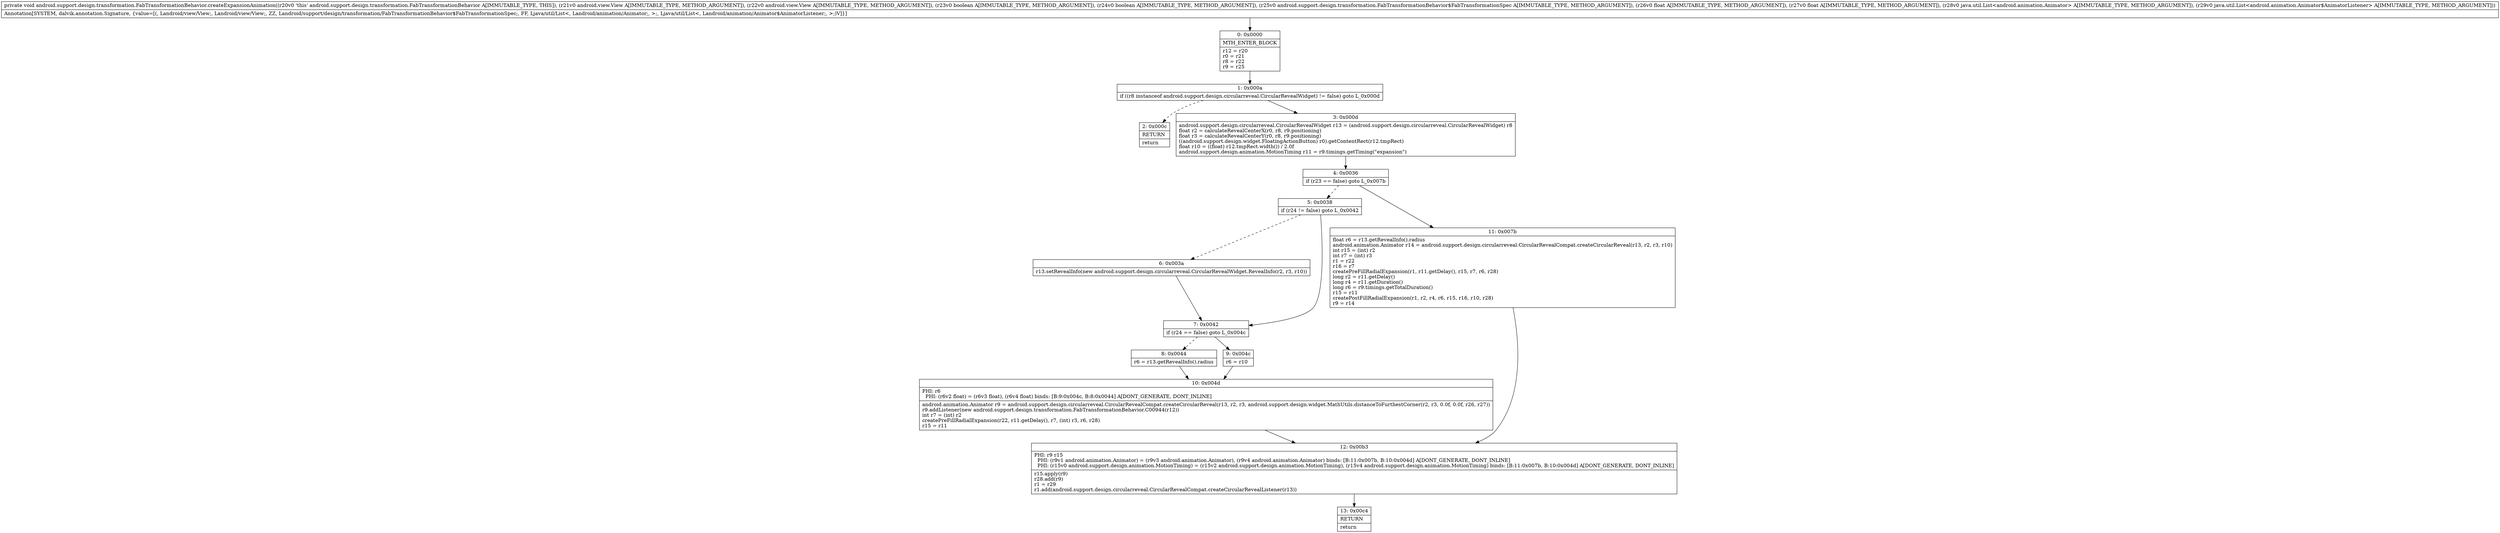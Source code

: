 digraph "CFG forandroid.support.design.transformation.FabTransformationBehavior.createExpansionAnimation(Landroid\/view\/View;Landroid\/view\/View;ZZLandroid\/support\/design\/transformation\/FabTransformationBehavior$FabTransformationSpec;FFLjava\/util\/List;Ljava\/util\/List;)V" {
Node_0 [shape=record,label="{0\:\ 0x0000|MTH_ENTER_BLOCK\l|r12 = r20\lr0 = r21\lr8 = r22\lr9 = r25\l}"];
Node_1 [shape=record,label="{1\:\ 0x000a|if ((r8 instanceof android.support.design.circularreveal.CircularRevealWidget) != false) goto L_0x000d\l}"];
Node_2 [shape=record,label="{2\:\ 0x000c|RETURN\l|return\l}"];
Node_3 [shape=record,label="{3\:\ 0x000d|android.support.design.circularreveal.CircularRevealWidget r13 = (android.support.design.circularreveal.CircularRevealWidget) r8\lfloat r2 = calculateRevealCenterX(r0, r8, r9.positioning)\lfloat r3 = calculateRevealCenterY(r0, r8, r9.positioning)\l((android.support.design.widget.FloatingActionButton) r0).getContentRect(r12.tmpRect)\lfloat r10 = ((float) r12.tmpRect.width()) \/ 2.0f\landroid.support.design.animation.MotionTiming r11 = r9.timings.getTiming(\"expansion\")\l}"];
Node_4 [shape=record,label="{4\:\ 0x0036|if (r23 == false) goto L_0x007b\l}"];
Node_5 [shape=record,label="{5\:\ 0x0038|if (r24 != false) goto L_0x0042\l}"];
Node_6 [shape=record,label="{6\:\ 0x003a|r13.setRevealInfo(new android.support.design.circularreveal.CircularRevealWidget.RevealInfo(r2, r3, r10))\l}"];
Node_7 [shape=record,label="{7\:\ 0x0042|if (r24 == false) goto L_0x004c\l}"];
Node_8 [shape=record,label="{8\:\ 0x0044|r6 = r13.getRevealInfo().radius\l}"];
Node_9 [shape=record,label="{9\:\ 0x004c|r6 = r10\l}"];
Node_10 [shape=record,label="{10\:\ 0x004d|PHI: r6 \l  PHI: (r6v2 float) = (r6v3 float), (r6v4 float) binds: [B:9:0x004c, B:8:0x0044] A[DONT_GENERATE, DONT_INLINE]\l|android.animation.Animator r9 = android.support.design.circularreveal.CircularRevealCompat.createCircularReveal(r13, r2, r3, android.support.design.widget.MathUtils.distanceToFurthestCorner(r2, r3, 0.0f, 0.0f, r26, r27))\lr9.addListener(new android.support.design.transformation.FabTransformationBehavior.C00944(r12))\lint r7 = (int) r2\lcreatePreFillRadialExpansion(r22, r11.getDelay(), r7, (int) r3, r6, r28)\lr15 = r11\l}"];
Node_11 [shape=record,label="{11\:\ 0x007b|float r6 = r13.getRevealInfo().radius\landroid.animation.Animator r14 = android.support.design.circularreveal.CircularRevealCompat.createCircularReveal(r13, r2, r3, r10)\lint r15 = (int) r2\lint r7 = (int) r3\lr1 = r22\lr16 = r7\lcreatePreFillRadialExpansion(r1, r11.getDelay(), r15, r7, r6, r28)\llong r2 = r11.getDelay()\llong r4 = r11.getDuration()\llong r6 = r9.timings.getTotalDuration()\lr15 = r11\lcreatePostFillRadialExpansion(r1, r2, r4, r6, r15, r16, r10, r28)\lr9 = r14\l}"];
Node_12 [shape=record,label="{12\:\ 0x00b3|PHI: r9 r15 \l  PHI: (r9v1 android.animation.Animator) = (r9v3 android.animation.Animator), (r9v4 android.animation.Animator) binds: [B:11:0x007b, B:10:0x004d] A[DONT_GENERATE, DONT_INLINE]\l  PHI: (r15v0 android.support.design.animation.MotionTiming) = (r15v2 android.support.design.animation.MotionTiming), (r15v4 android.support.design.animation.MotionTiming) binds: [B:11:0x007b, B:10:0x004d] A[DONT_GENERATE, DONT_INLINE]\l|r15.apply(r9)\lr28.add(r9)\lr1 = r29\lr1.add(android.support.design.circularreveal.CircularRevealCompat.createCircularRevealListener(r13))\l}"];
Node_13 [shape=record,label="{13\:\ 0x00c4|RETURN\l|return\l}"];
MethodNode[shape=record,label="{private void android.support.design.transformation.FabTransformationBehavior.createExpansionAnimation((r20v0 'this' android.support.design.transformation.FabTransformationBehavior A[IMMUTABLE_TYPE, THIS]), (r21v0 android.view.View A[IMMUTABLE_TYPE, METHOD_ARGUMENT]), (r22v0 android.view.View A[IMMUTABLE_TYPE, METHOD_ARGUMENT]), (r23v0 boolean A[IMMUTABLE_TYPE, METHOD_ARGUMENT]), (r24v0 boolean A[IMMUTABLE_TYPE, METHOD_ARGUMENT]), (r25v0 android.support.design.transformation.FabTransformationBehavior$FabTransformationSpec A[IMMUTABLE_TYPE, METHOD_ARGUMENT]), (r26v0 float A[IMMUTABLE_TYPE, METHOD_ARGUMENT]), (r27v0 float A[IMMUTABLE_TYPE, METHOD_ARGUMENT]), (r28v0 java.util.List\<android.animation.Animator\> A[IMMUTABLE_TYPE, METHOD_ARGUMENT]), (r29v0 java.util.List\<android.animation.Animator$AnimatorListener\> A[IMMUTABLE_TYPE, METHOD_ARGUMENT]))  | Annotation[SYSTEM, dalvik.annotation.Signature, \{value=[(, Landroid\/view\/View;, Landroid\/view\/View;, ZZ, Landroid\/support\/design\/transformation\/FabTransformationBehavior$FabTransformationSpec;, FF, Ljava\/util\/List\<, Landroid\/animation\/Animator;, \>;, Ljava\/util\/List\<, Landroid\/animation\/Animator$AnimatorListener;, \>;)V]\}]\l}"];
MethodNode -> Node_0;
Node_0 -> Node_1;
Node_1 -> Node_2[style=dashed];
Node_1 -> Node_3;
Node_3 -> Node_4;
Node_4 -> Node_5[style=dashed];
Node_4 -> Node_11;
Node_5 -> Node_6[style=dashed];
Node_5 -> Node_7;
Node_6 -> Node_7;
Node_7 -> Node_8[style=dashed];
Node_7 -> Node_9;
Node_8 -> Node_10;
Node_9 -> Node_10;
Node_10 -> Node_12;
Node_11 -> Node_12;
Node_12 -> Node_13;
}

